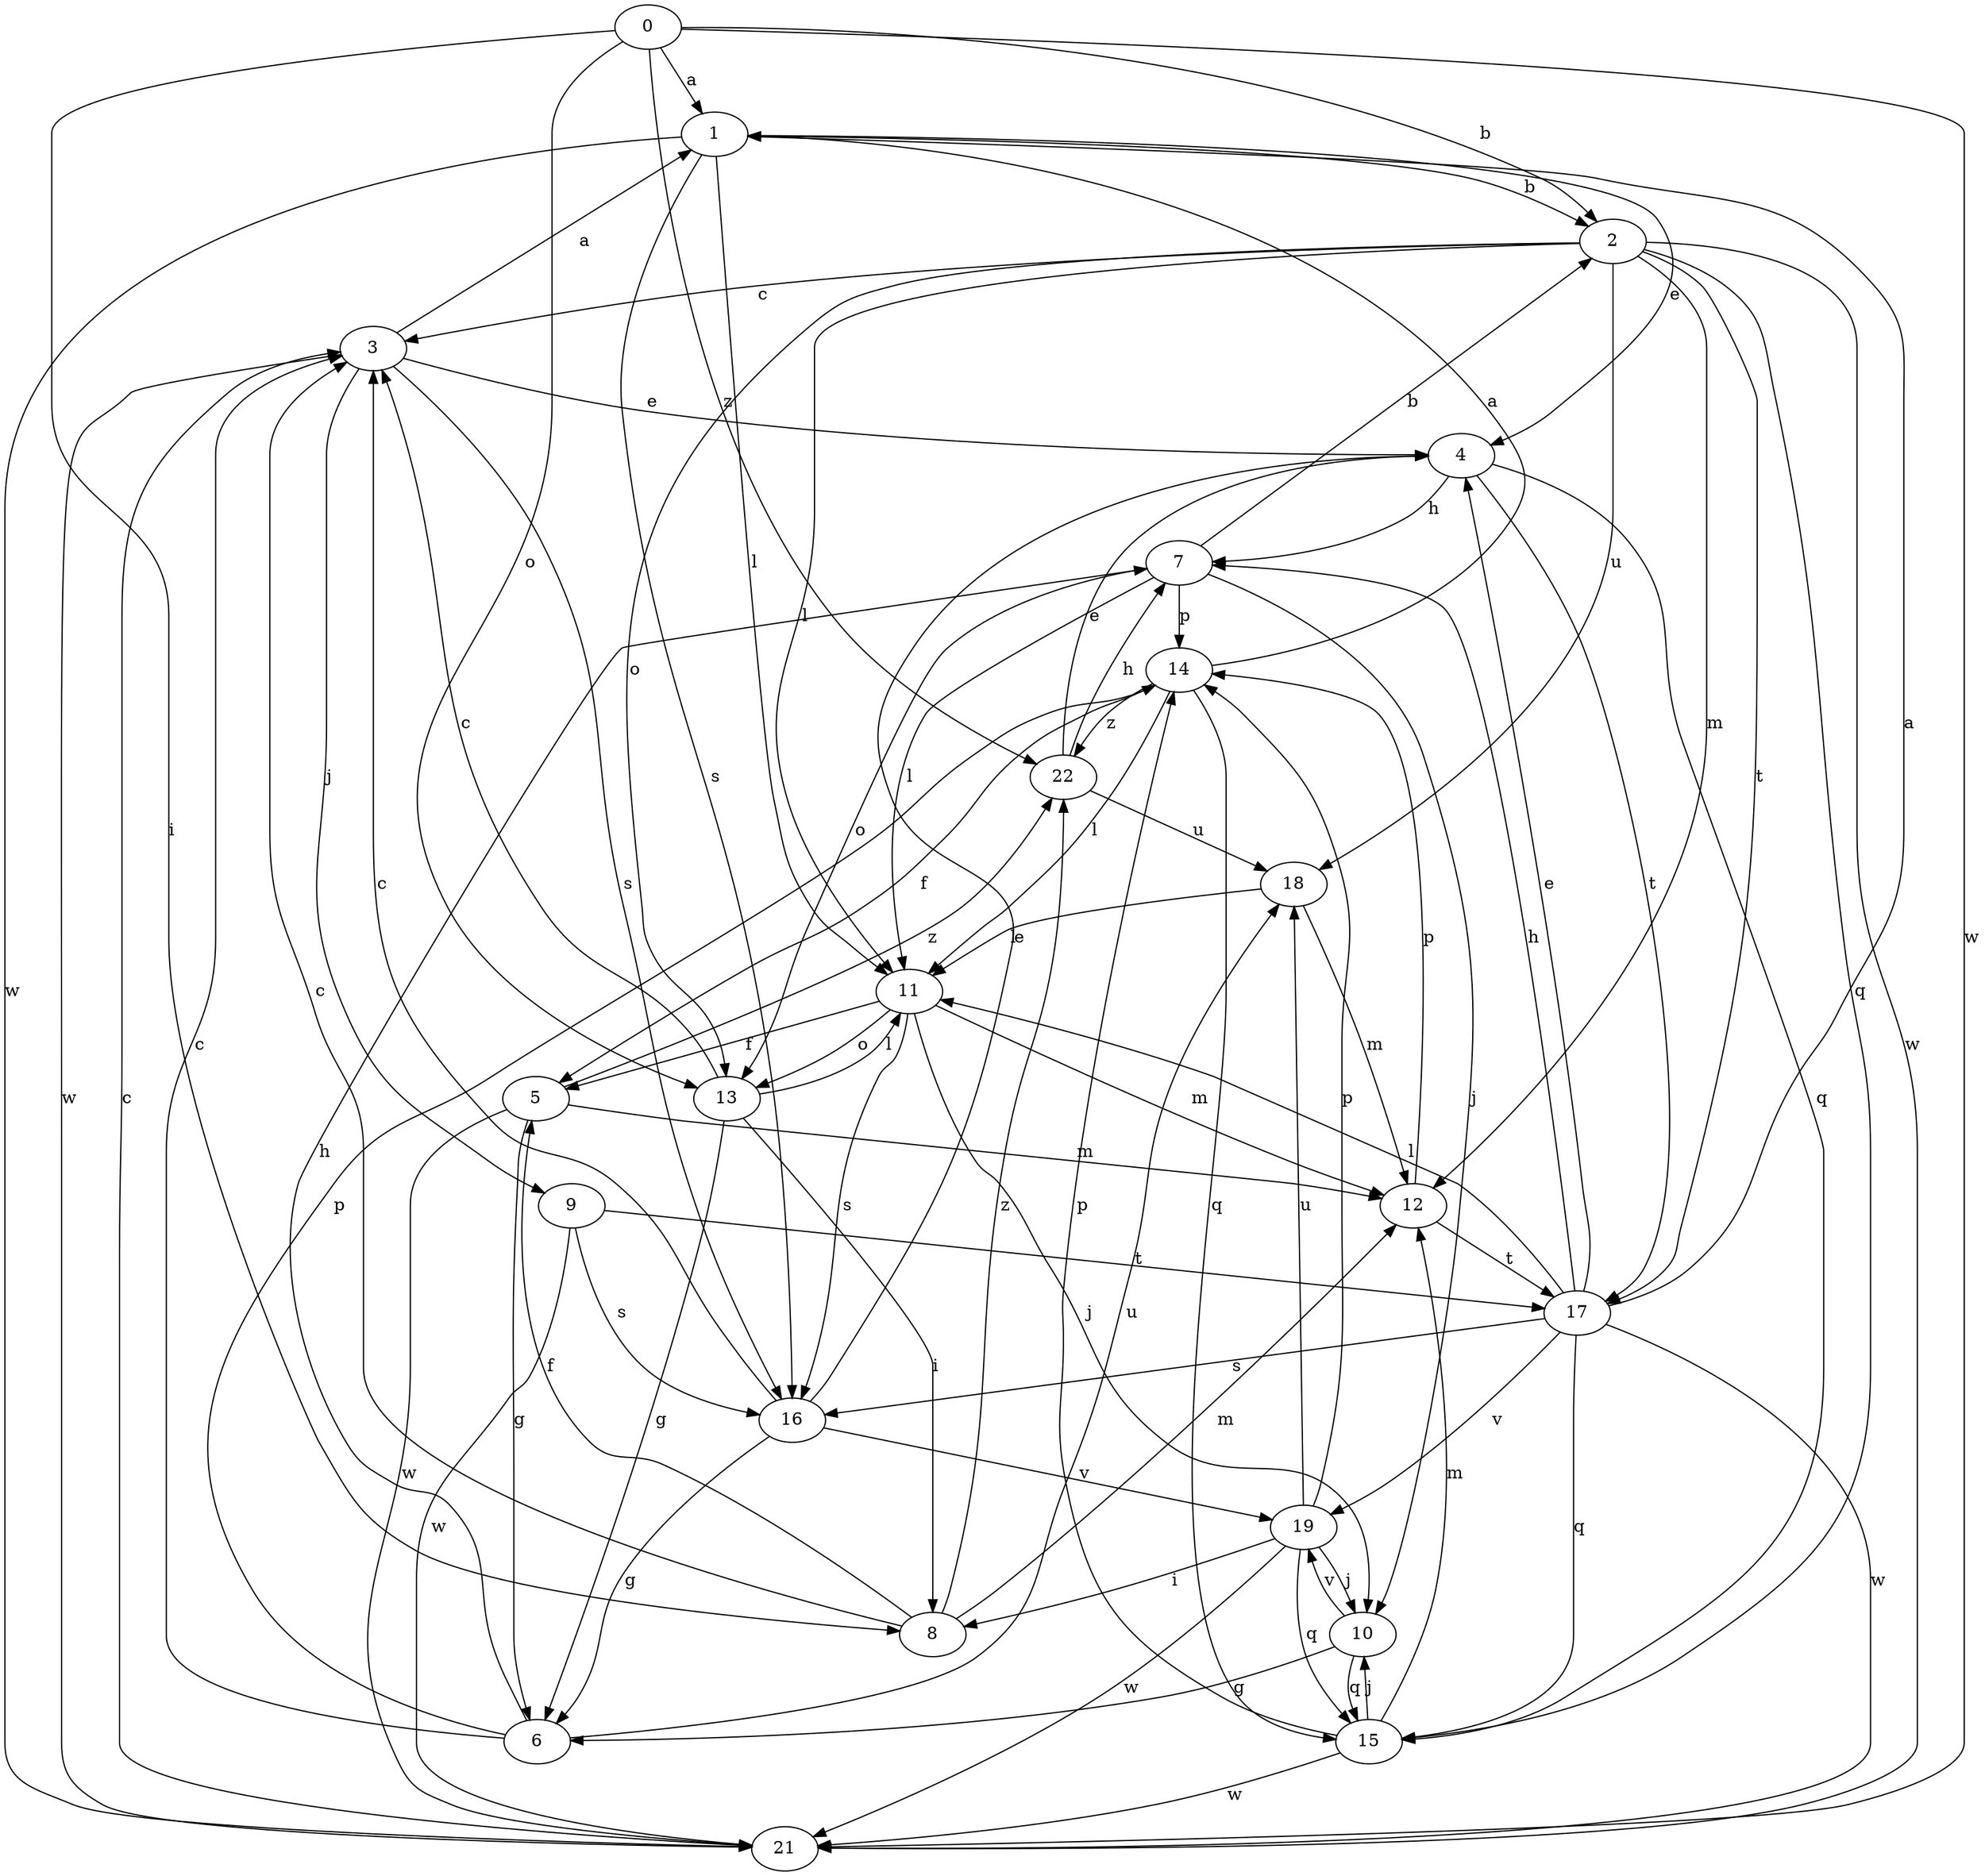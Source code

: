 strict digraph  {
0;
1;
2;
3;
4;
5;
6;
7;
8;
9;
10;
11;
12;
13;
14;
15;
16;
17;
18;
19;
21;
22;
0 -> 1  [label=a];
0 -> 2  [label=b];
0 -> 8  [label=i];
0 -> 13  [label=o];
0 -> 21  [label=w];
0 -> 22  [label=z];
1 -> 2  [label=b];
1 -> 4  [label=e];
1 -> 11  [label=l];
1 -> 16  [label=s];
1 -> 21  [label=w];
2 -> 3  [label=c];
2 -> 11  [label=l];
2 -> 12  [label=m];
2 -> 13  [label=o];
2 -> 15  [label=q];
2 -> 17  [label=t];
2 -> 18  [label=u];
2 -> 21  [label=w];
3 -> 1  [label=a];
3 -> 4  [label=e];
3 -> 9  [label=j];
3 -> 16  [label=s];
3 -> 21  [label=w];
4 -> 7  [label=h];
4 -> 15  [label=q];
4 -> 17  [label=t];
5 -> 6  [label=g];
5 -> 12  [label=m];
5 -> 21  [label=w];
5 -> 22  [label=z];
6 -> 3  [label=c];
6 -> 7  [label=h];
6 -> 14  [label=p];
6 -> 18  [label=u];
7 -> 2  [label=b];
7 -> 10  [label=j];
7 -> 11  [label=l];
7 -> 13  [label=o];
7 -> 14  [label=p];
8 -> 3  [label=c];
8 -> 5  [label=f];
8 -> 12  [label=m];
8 -> 22  [label=z];
9 -> 16  [label=s];
9 -> 17  [label=t];
9 -> 21  [label=w];
10 -> 6  [label=g];
10 -> 15  [label=q];
10 -> 19  [label=v];
11 -> 5  [label=f];
11 -> 10  [label=j];
11 -> 12  [label=m];
11 -> 13  [label=o];
11 -> 16  [label=s];
12 -> 14  [label=p];
12 -> 17  [label=t];
13 -> 3  [label=c];
13 -> 6  [label=g];
13 -> 8  [label=i];
13 -> 11  [label=l];
14 -> 1  [label=a];
14 -> 5  [label=f];
14 -> 11  [label=l];
14 -> 15  [label=q];
14 -> 22  [label=z];
15 -> 10  [label=j];
15 -> 12  [label=m];
15 -> 14  [label=p];
15 -> 21  [label=w];
16 -> 3  [label=c];
16 -> 4  [label=e];
16 -> 6  [label=g];
16 -> 19  [label=v];
17 -> 1  [label=a];
17 -> 4  [label=e];
17 -> 7  [label=h];
17 -> 11  [label=l];
17 -> 15  [label=q];
17 -> 16  [label=s];
17 -> 19  [label=v];
17 -> 21  [label=w];
18 -> 11  [label=l];
18 -> 12  [label=m];
19 -> 8  [label=i];
19 -> 10  [label=j];
19 -> 14  [label=p];
19 -> 15  [label=q];
19 -> 18  [label=u];
19 -> 21  [label=w];
21 -> 3  [label=c];
22 -> 4  [label=e];
22 -> 7  [label=h];
22 -> 18  [label=u];
}
